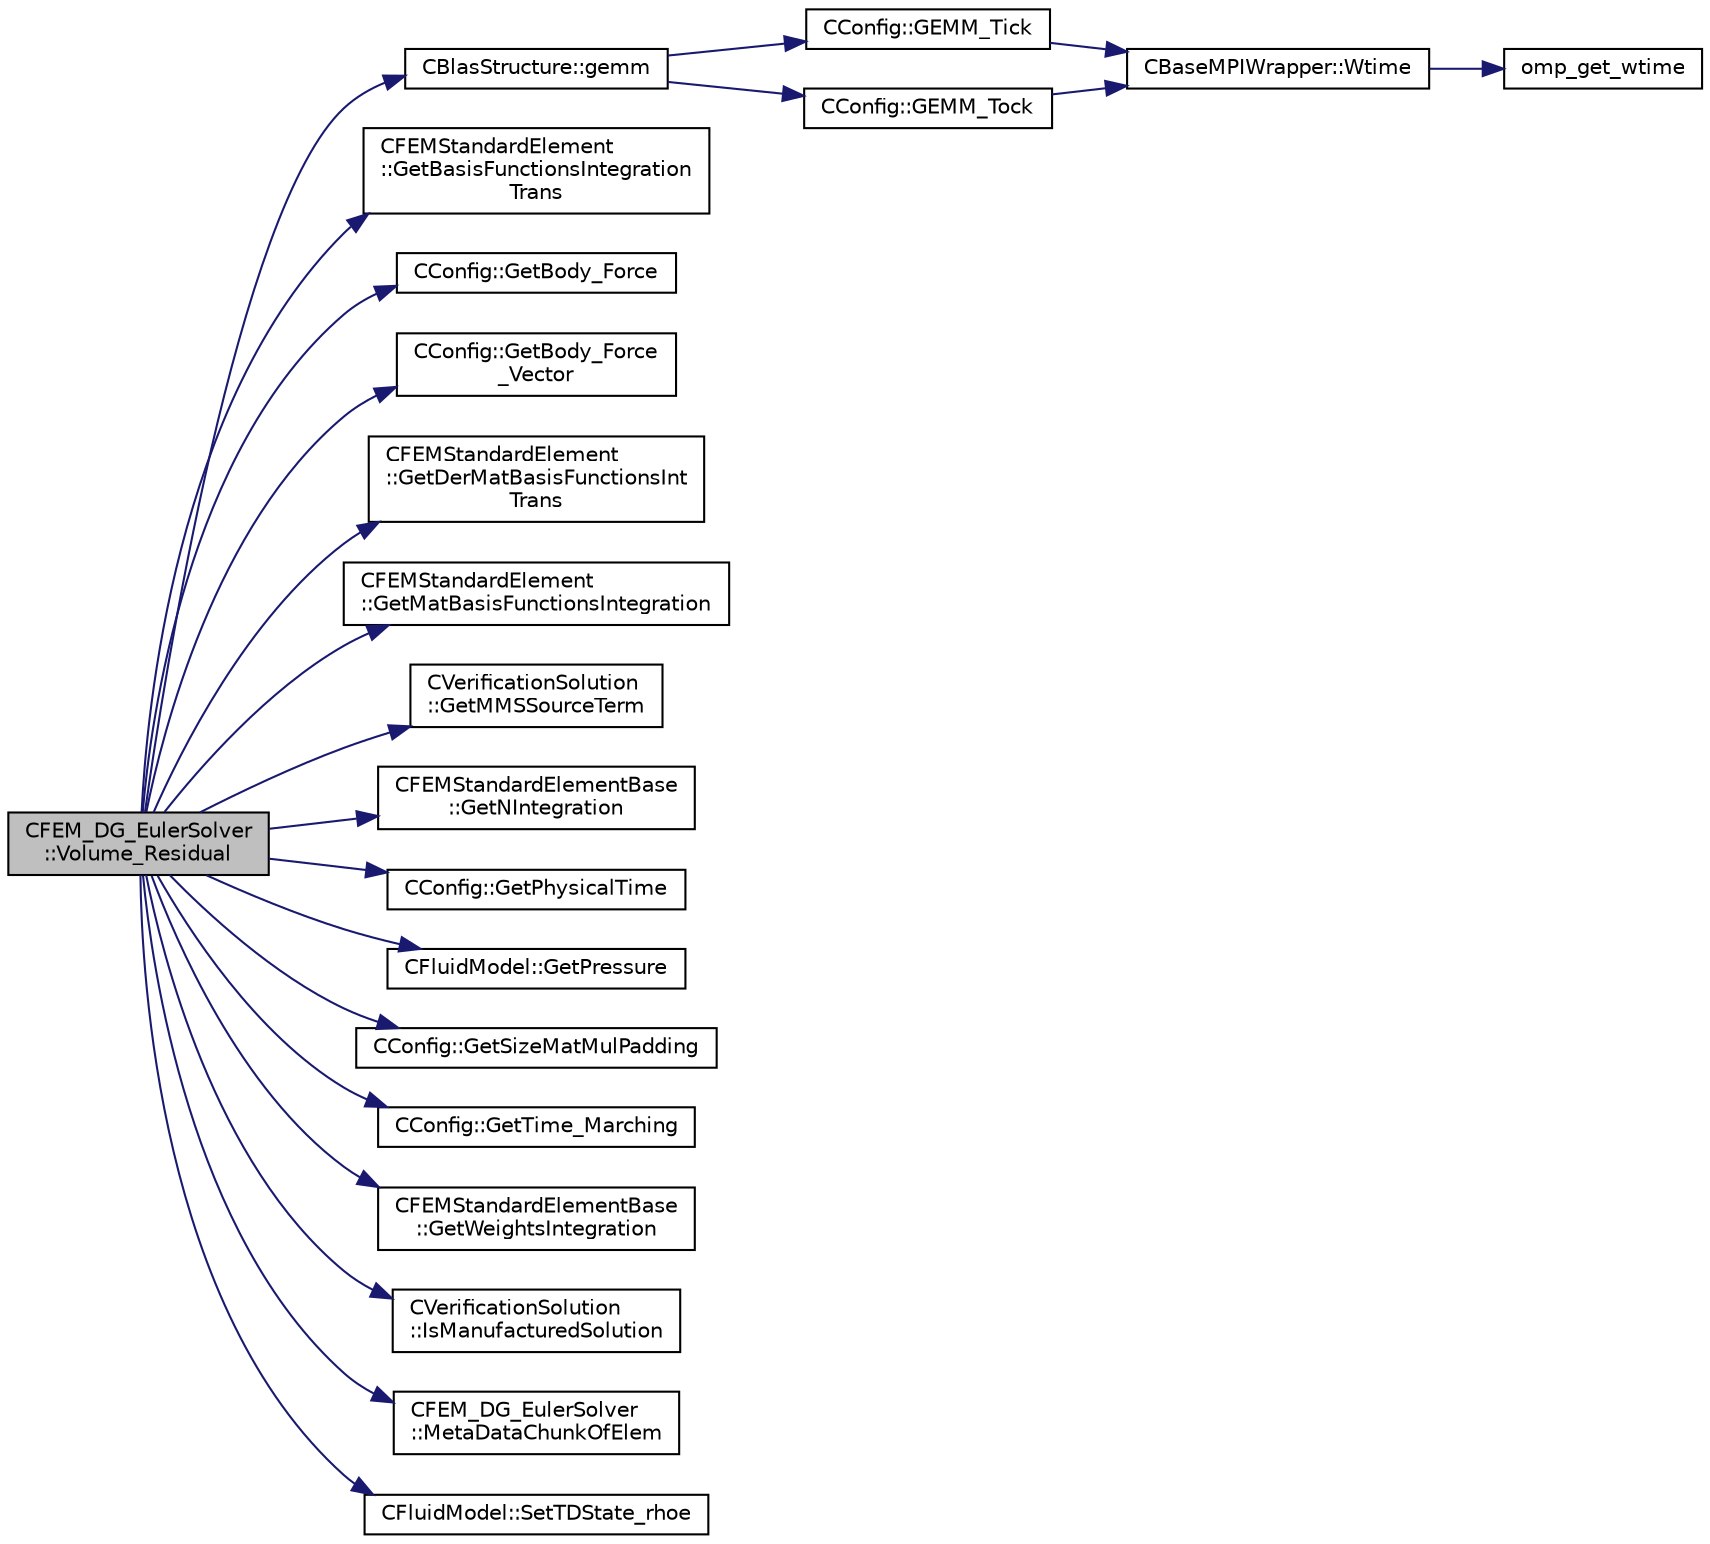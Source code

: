 digraph "CFEM_DG_EulerSolver::Volume_Residual"
{
 // LATEX_PDF_SIZE
  edge [fontname="Helvetica",fontsize="10",labelfontname="Helvetica",labelfontsize="10"];
  node [fontname="Helvetica",fontsize="10",shape=record];
  rankdir="LR";
  Node1 [label="CFEM_DG_EulerSolver\l::Volume_Residual",height=0.2,width=0.4,color="black", fillcolor="grey75", style="filled", fontcolor="black",tooltip="Compute the volume contributions to the spatial residual. It is a virtual function,..."];
  Node1 -> Node2 [color="midnightblue",fontsize="10",style="solid",fontname="Helvetica"];
  Node2 [label="CBlasStructure::gemm",height=0.2,width=0.4,color="black", fillcolor="white", style="filled",URL="$classCBlasStructure.html#ad282634317e0a32bce7896e2ddc40043",tooltip="Function, which carries out a dense matrix product. It is a limited version of the BLAS gemm function..."];
  Node2 -> Node3 [color="midnightblue",fontsize="10",style="solid",fontname="Helvetica"];
  Node3 [label="CConfig::GEMM_Tick",height=0.2,width=0.4,color="black", fillcolor="white", style="filled",URL="$classCConfig.html#a2843524e5245c2c6128acdd20e746f4a",tooltip="Start the timer for profiling subroutines."];
  Node3 -> Node4 [color="midnightblue",fontsize="10",style="solid",fontname="Helvetica"];
  Node4 [label="CBaseMPIWrapper::Wtime",height=0.2,width=0.4,color="black", fillcolor="white", style="filled",URL="$classCBaseMPIWrapper.html#adcf32aa628d4b515e8835bc5c56fbf08",tooltip=" "];
  Node4 -> Node5 [color="midnightblue",fontsize="10",style="solid",fontname="Helvetica"];
  Node5 [label="omp_get_wtime",height=0.2,width=0.4,color="black", fillcolor="white", style="filled",URL="$omp__structure_8hpp.html#a649bd48ab038a72108f11f5a85316266",tooltip="Return the wall time."];
  Node2 -> Node6 [color="midnightblue",fontsize="10",style="solid",fontname="Helvetica"];
  Node6 [label="CConfig::GEMM_Tock",height=0.2,width=0.4,color="black", fillcolor="white", style="filled",URL="$classCConfig.html#a695fe18134532a43b328845dd0cce3bb",tooltip="Stop the timer for the GEMM profiling and store results."];
  Node6 -> Node4 [color="midnightblue",fontsize="10",style="solid",fontname="Helvetica"];
  Node1 -> Node7 [color="midnightblue",fontsize="10",style="solid",fontname="Helvetica"];
  Node7 [label="CFEMStandardElement\l::GetBasisFunctionsIntegration\lTrans",height=0.2,width=0.4,color="black", fillcolor="white", style="filled",URL="$classCFEMStandardElement.html#affb3cc64405ea150788c7c9739d8d6d5",tooltip="Function, which makes available the transpose of the basis functions in the integration points."];
  Node1 -> Node8 [color="midnightblue",fontsize="10",style="solid",fontname="Helvetica"];
  Node8 [label="CConfig::GetBody_Force",height=0.2,width=0.4,color="black", fillcolor="white", style="filled",URL="$classCConfig.html#a90249ccb3ccab165af6d95dc5d4fc68f",tooltip="Get information about the body force."];
  Node1 -> Node9 [color="midnightblue",fontsize="10",style="solid",fontname="Helvetica"];
  Node9 [label="CConfig::GetBody_Force\l_Vector",height=0.2,width=0.4,color="black", fillcolor="white", style="filled",URL="$classCConfig.html#adcfe24128655d4e063972fabd35b101e",tooltip="Get a pointer to the body force vector."];
  Node1 -> Node10 [color="midnightblue",fontsize="10",style="solid",fontname="Helvetica"];
  Node10 [label="CFEMStandardElement\l::GetDerMatBasisFunctionsInt\lTrans",height=0.2,width=0.4,color="black", fillcolor="white", style="filled",URL="$classCFEMStandardElement.html#acaed7911bdb18d3a9a0de508869d2670",tooltip="Function, which makes available the transpose matrix of the derivative of the basis functions in the ..."];
  Node1 -> Node11 [color="midnightblue",fontsize="10",style="solid",fontname="Helvetica"];
  Node11 [label="CFEMStandardElement\l::GetMatBasisFunctionsIntegration",height=0.2,width=0.4,color="black", fillcolor="white", style="filled",URL="$classCFEMStandardElement.html#a51b506fa4dc4b72b40b32dd0c85590f9",tooltip="Function, which makes available the matrix storage of the basis functions in the integration points."];
  Node1 -> Node12 [color="midnightblue",fontsize="10",style="solid",fontname="Helvetica"];
  Node12 [label="CVerificationSolution\l::GetMMSSourceTerm",height=0.2,width=0.4,color="black", fillcolor="white", style="filled",URL="$classCVerificationSolution.html#acb2e19001e55c60e498be21ff5c8a085",tooltip="Get the source term for the manufactured solution (MMS)."];
  Node1 -> Node13 [color="midnightblue",fontsize="10",style="solid",fontname="Helvetica"];
  Node13 [label="CFEMStandardElementBase\l::GetNIntegration",height=0.2,width=0.4,color="black", fillcolor="white", style="filled",URL="$classCFEMStandardElementBase.html#aa5ad06a05a1d7b66bccca65521168a3b",tooltip="Function, which makes available the number of integration points for this standard element."];
  Node1 -> Node14 [color="midnightblue",fontsize="10",style="solid",fontname="Helvetica"];
  Node14 [label="CConfig::GetPhysicalTime",height=0.2,width=0.4,color="black", fillcolor="white", style="filled",URL="$classCConfig.html#a4f4842f072c0484236e776956ff41cbb",tooltip="Get the current physical time."];
  Node1 -> Node15 [color="midnightblue",fontsize="10",style="solid",fontname="Helvetica"];
  Node15 [label="CFluidModel::GetPressure",height=0.2,width=0.4,color="black", fillcolor="white", style="filled",URL="$classCFluidModel.html#aee63b54308942e8b61b62a12a3278029",tooltip="Get fluid pressure."];
  Node1 -> Node16 [color="midnightblue",fontsize="10",style="solid",fontname="Helvetica"];
  Node16 [label="CConfig::GetSizeMatMulPadding",height=0.2,width=0.4,color="black", fillcolor="white", style="filled",URL="$classCConfig.html#a82d3faf3154d13bf694af4d818ef91c7",tooltip="Function to make available the matrix size in vectorization in order to optimize the gemm performance..."];
  Node1 -> Node17 [color="midnightblue",fontsize="10",style="solid",fontname="Helvetica"];
  Node17 [label="CConfig::GetTime_Marching",height=0.2,width=0.4,color="black", fillcolor="white", style="filled",URL="$classCConfig.html#ac47e04d76ce865893a94dcedd3c9b6a5",tooltip="Provides information about the time integration, and change the write in the output files information..."];
  Node1 -> Node18 [color="midnightblue",fontsize="10",style="solid",fontname="Helvetica"];
  Node18 [label="CFEMStandardElementBase\l::GetWeightsIntegration",height=0.2,width=0.4,color="black", fillcolor="white", style="filled",URL="$classCFEMStandardElementBase.html#a07b708843f8de8a1f5a4f7113866f10e",tooltip="Function, which makes available the weights in the integration points."];
  Node1 -> Node19 [color="midnightblue",fontsize="10",style="solid",fontname="Helvetica"];
  Node19 [label="CVerificationSolution\l::IsManufacturedSolution",height=0.2,width=0.4,color="black", fillcolor="white", style="filled",URL="$classCVerificationSolution.html#ad236e991301c3037e45206d939deb668",tooltip="Whether or not this verification solution is a manufactured solution."];
  Node1 -> Node20 [color="midnightblue",fontsize="10",style="solid",fontname="Helvetica"];
  Node20 [label="CFEM_DG_EulerSolver\l::MetaDataChunkOfElem",height=0.2,width=0.4,color="black", fillcolor="white", style="filled",URL="$classCFEM__DG__EulerSolver.html#ad358fa06c0e5b2762ad3258eb2c677e2",tooltip="Template function, which determines some meta data for the chunk of elements/faces that must be treat..."];
  Node1 -> Node21 [color="midnightblue",fontsize="10",style="solid",fontname="Helvetica"];
  Node21 [label="CFluidModel::SetTDState_rhoe",height=0.2,width=0.4,color="black", fillcolor="white", style="filled",URL="$classCFluidModel.html#a0c795f4190d7f03963bd4ba50f43c641",tooltip="virtual member that would be different for each gas model implemented"];
}
